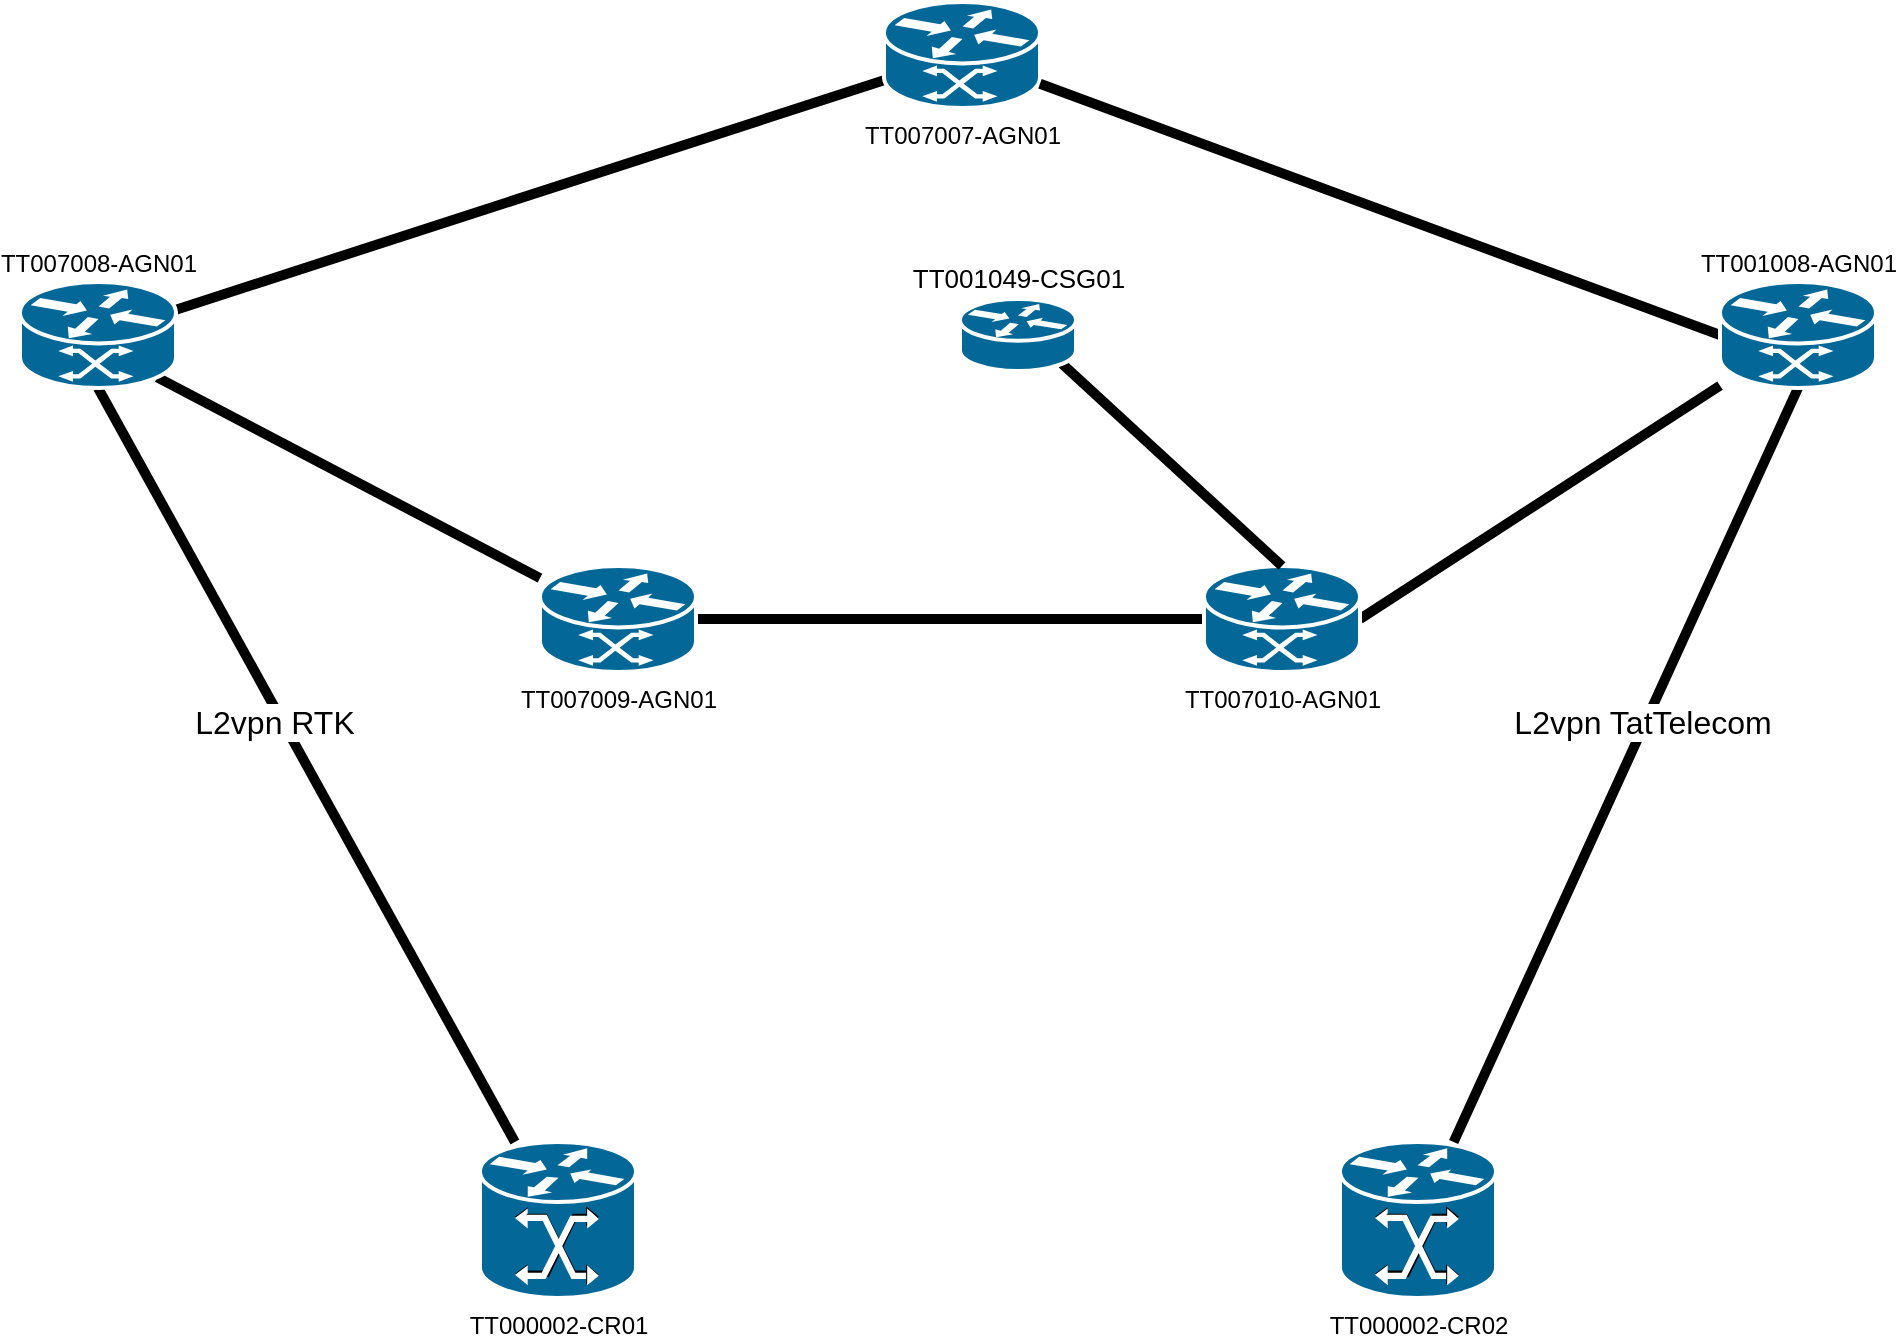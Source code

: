 <mxfile version="15.5.4" type="github">
  <diagram name="Page-1" id="c37626ed-c26b-45fb-9056-f9ebc6bb27b6">
    <mxGraphModel dx="1607" dy="864" grid="1" gridSize="10" guides="1" tooltips="1" connect="1" arrows="1" fold="1" page="1" pageScale="1" pageWidth="1100" pageHeight="850" background="none" math="0" shadow="0">
      <root>
        <mxCell id="0" />
        <mxCell id="1" parent="0" />
        <mxCell id="JHTwUMxyWwH-LDAKxkg0-12" style="edgeStyle=none;rounded=0;orthogonalLoop=1;jettySize=auto;html=1;exitX=0.5;exitY=1;exitDx=0;exitDy=0;exitPerimeter=0;endArrow=none;endFill=0;strokeWidth=5;fontSize=11;fontStyle=0" edge="1" parent="1" source="JHTwUMxyWwH-LDAKxkg0-1" target="JHTwUMxyWwH-LDAKxkg0-2">
          <mxGeometry relative="1" as="geometry" />
        </mxCell>
        <mxCell id="JHTwUMxyWwH-LDAKxkg0-20" value="L2vpn RTK" style="edgeLabel;html=1;align=center;verticalAlign=middle;resizable=0;points=[];fontSize=16;" vertex="1" connectable="0" parent="JHTwUMxyWwH-LDAKxkg0-12">
          <mxGeometry x="-0.133" y="-3" relative="1" as="geometry">
            <mxPoint y="2" as="offset" />
          </mxGeometry>
        </mxCell>
        <mxCell id="JHTwUMxyWwH-LDAKxkg0-14" style="rounded=0;orthogonalLoop=1;jettySize=auto;html=1;exitX=0.88;exitY=0.9;exitDx=0;exitDy=0;exitPerimeter=0;endArrow=none;endFill=0;strokeWidth=5;" edge="1" parent="1" source="JHTwUMxyWwH-LDAKxkg0-1" target="JHTwUMxyWwH-LDAKxkg0-5">
          <mxGeometry relative="1" as="geometry" />
        </mxCell>
        <mxCell id="JHTwUMxyWwH-LDAKxkg0-15" style="edgeStyle=none;rounded=0;orthogonalLoop=1;jettySize=auto;html=1;endArrow=none;endFill=0;strokeWidth=5;" edge="1" parent="1" source="JHTwUMxyWwH-LDAKxkg0-1" target="JHTwUMxyWwH-LDAKxkg0-4">
          <mxGeometry relative="1" as="geometry" />
        </mxCell>
        <mxCell id="JHTwUMxyWwH-LDAKxkg0-1" value="TT007008-AGN01" style="shape=mxgraph.cisco.routers.atm_router;sketch=0;html=1;pointerEvents=1;dashed=0;fillColor=#036897;strokeColor=#ffffff;strokeWidth=2;verticalLabelPosition=top;verticalAlign=bottom;align=center;outlineConnect=0;horizontal=1;labelPosition=center;" vertex="1" parent="1">
          <mxGeometry x="40" y="230" width="78" height="53" as="geometry" />
        </mxCell>
        <mxCell id="JHTwUMxyWwH-LDAKxkg0-2" value="TT000002-CR01" style="shape=mxgraph.cisco.routers.gigabit_switch_atm_tag_router;sketch=0;html=1;pointerEvents=1;dashed=0;fillColor=#036897;strokeColor=#ffffff;strokeWidth=2;verticalLabelPosition=bottom;verticalAlign=top;align=center;outlineConnect=0;" vertex="1" parent="1">
          <mxGeometry x="270" y="660" width="78" height="78" as="geometry" />
        </mxCell>
        <mxCell id="JHTwUMxyWwH-LDAKxkg0-3" value="TT000002-CR02" style="shape=mxgraph.cisco.routers.gigabit_switch_atm_tag_router;sketch=0;html=1;pointerEvents=1;dashed=0;fillColor=#036897;strokeColor=#ffffff;strokeWidth=2;verticalLabelPosition=bottom;verticalAlign=top;align=center;outlineConnect=0;" vertex="1" parent="1">
          <mxGeometry x="700" y="660" width="78" height="78" as="geometry" />
        </mxCell>
        <mxCell id="JHTwUMxyWwH-LDAKxkg0-4" value="TT007007-AGN01" style="shape=mxgraph.cisco.routers.atm_router;sketch=0;html=1;pointerEvents=1;dashed=0;fillColor=#036897;strokeColor=#ffffff;strokeWidth=2;verticalLabelPosition=bottom;verticalAlign=top;align=center;outlineConnect=0;" vertex="1" parent="1">
          <mxGeometry x="472" y="90" width="78" height="53" as="geometry" />
        </mxCell>
        <mxCell id="JHTwUMxyWwH-LDAKxkg0-16" style="edgeStyle=none;rounded=0;orthogonalLoop=1;jettySize=auto;html=1;exitX=1;exitY=0.5;exitDx=0;exitDy=0;exitPerimeter=0;endArrow=none;endFill=0;strokeWidth=5;" edge="1" parent="1" source="JHTwUMxyWwH-LDAKxkg0-5" target="JHTwUMxyWwH-LDAKxkg0-7">
          <mxGeometry relative="1" as="geometry" />
        </mxCell>
        <mxCell id="JHTwUMxyWwH-LDAKxkg0-5" value="TT007009-AGN01" style="shape=mxgraph.cisco.routers.atm_router;sketch=0;html=1;pointerEvents=1;dashed=0;fillColor=#036897;strokeColor=#ffffff;strokeWidth=2;verticalLabelPosition=bottom;verticalAlign=top;align=center;outlineConnect=0;" vertex="1" parent="1">
          <mxGeometry x="300" y="372" width="78" height="53" as="geometry" />
        </mxCell>
        <mxCell id="JHTwUMxyWwH-LDAKxkg0-13" style="edgeStyle=none;rounded=0;orthogonalLoop=1;jettySize=auto;html=1;exitX=0.5;exitY=1;exitDx=0;exitDy=0;exitPerimeter=0;endArrow=none;endFill=0;strokeWidth=5;" edge="1" parent="1" source="JHTwUMxyWwH-LDAKxkg0-6" target="JHTwUMxyWwH-LDAKxkg0-3">
          <mxGeometry relative="1" as="geometry" />
        </mxCell>
        <mxCell id="JHTwUMxyWwH-LDAKxkg0-21" value="L2vpn TatTelecom" style="edgeLabel;html=1;align=center;verticalAlign=middle;resizable=0;points=[];fontSize=16;" vertex="1" connectable="0" parent="JHTwUMxyWwH-LDAKxkg0-13">
          <mxGeometry x="-0.076" relative="1" as="geometry">
            <mxPoint x="1" y="-7" as="offset" />
          </mxGeometry>
        </mxCell>
        <mxCell id="JHTwUMxyWwH-LDAKxkg0-19" style="edgeStyle=none;rounded=0;orthogonalLoop=1;jettySize=auto;html=1;exitX=0;exitY=0.5;exitDx=0;exitDy=0;exitPerimeter=0;endArrow=none;endFill=0;strokeWidth=5;" edge="1" parent="1" source="JHTwUMxyWwH-LDAKxkg0-6" target="JHTwUMxyWwH-LDAKxkg0-4">
          <mxGeometry relative="1" as="geometry" />
        </mxCell>
        <mxCell id="JHTwUMxyWwH-LDAKxkg0-6" value="TT001008-AGN01" style="shape=mxgraph.cisco.routers.atm_router;sketch=0;html=1;pointerEvents=1;dashed=0;fillColor=#036897;strokeColor=#ffffff;strokeWidth=2;verticalLabelPosition=top;verticalAlign=bottom;align=center;outlineConnect=0;labelPosition=center;" vertex="1" parent="1">
          <mxGeometry x="890" y="230" width="78" height="53" as="geometry" />
        </mxCell>
        <mxCell id="JHTwUMxyWwH-LDAKxkg0-17" style="edgeStyle=none;rounded=0;orthogonalLoop=1;jettySize=auto;html=1;exitX=1;exitY=0.5;exitDx=0;exitDy=0;exitPerimeter=0;endArrow=none;endFill=0;strokeWidth=5;" edge="1" parent="1" source="JHTwUMxyWwH-LDAKxkg0-7" target="JHTwUMxyWwH-LDAKxkg0-6">
          <mxGeometry relative="1" as="geometry" />
        </mxCell>
        <mxCell id="JHTwUMxyWwH-LDAKxkg0-7" value="TT007010-AGN01" style="shape=mxgraph.cisco.routers.atm_router;sketch=0;html=1;pointerEvents=1;dashed=0;fillColor=#036897;strokeColor=#ffffff;strokeWidth=2;verticalLabelPosition=bottom;verticalAlign=top;align=center;outlineConnect=0;" vertex="1" parent="1">
          <mxGeometry x="632" y="372" width="78" height="53" as="geometry" />
        </mxCell>
        <mxCell id="JHTwUMxyWwH-LDAKxkg0-23" style="edgeStyle=none;rounded=0;orthogonalLoop=1;jettySize=auto;html=1;exitX=0.88;exitY=0.9;exitDx=0;exitDy=0;exitPerimeter=0;entryX=0.5;entryY=0;entryDx=0;entryDy=0;entryPerimeter=0;fontSize=16;endArrow=none;endFill=0;strokeWidth=5;" edge="1" parent="1" source="JHTwUMxyWwH-LDAKxkg0-22" target="JHTwUMxyWwH-LDAKxkg0-7">
          <mxGeometry relative="1" as="geometry" />
        </mxCell>
        <mxCell id="JHTwUMxyWwH-LDAKxkg0-22" value="TT001049-CSG01" style="shape=mxgraph.cisco.routers.router;sketch=0;html=1;pointerEvents=1;dashed=0;fillColor=#036897;strokeColor=#ffffff;strokeWidth=2;verticalLabelPosition=top;verticalAlign=bottom;align=center;outlineConnect=0;fontSize=13;labelPosition=center;" vertex="1" parent="1">
          <mxGeometry x="510" y="238.5" width="58" height="36" as="geometry" />
        </mxCell>
      </root>
    </mxGraphModel>
  </diagram>
</mxfile>
